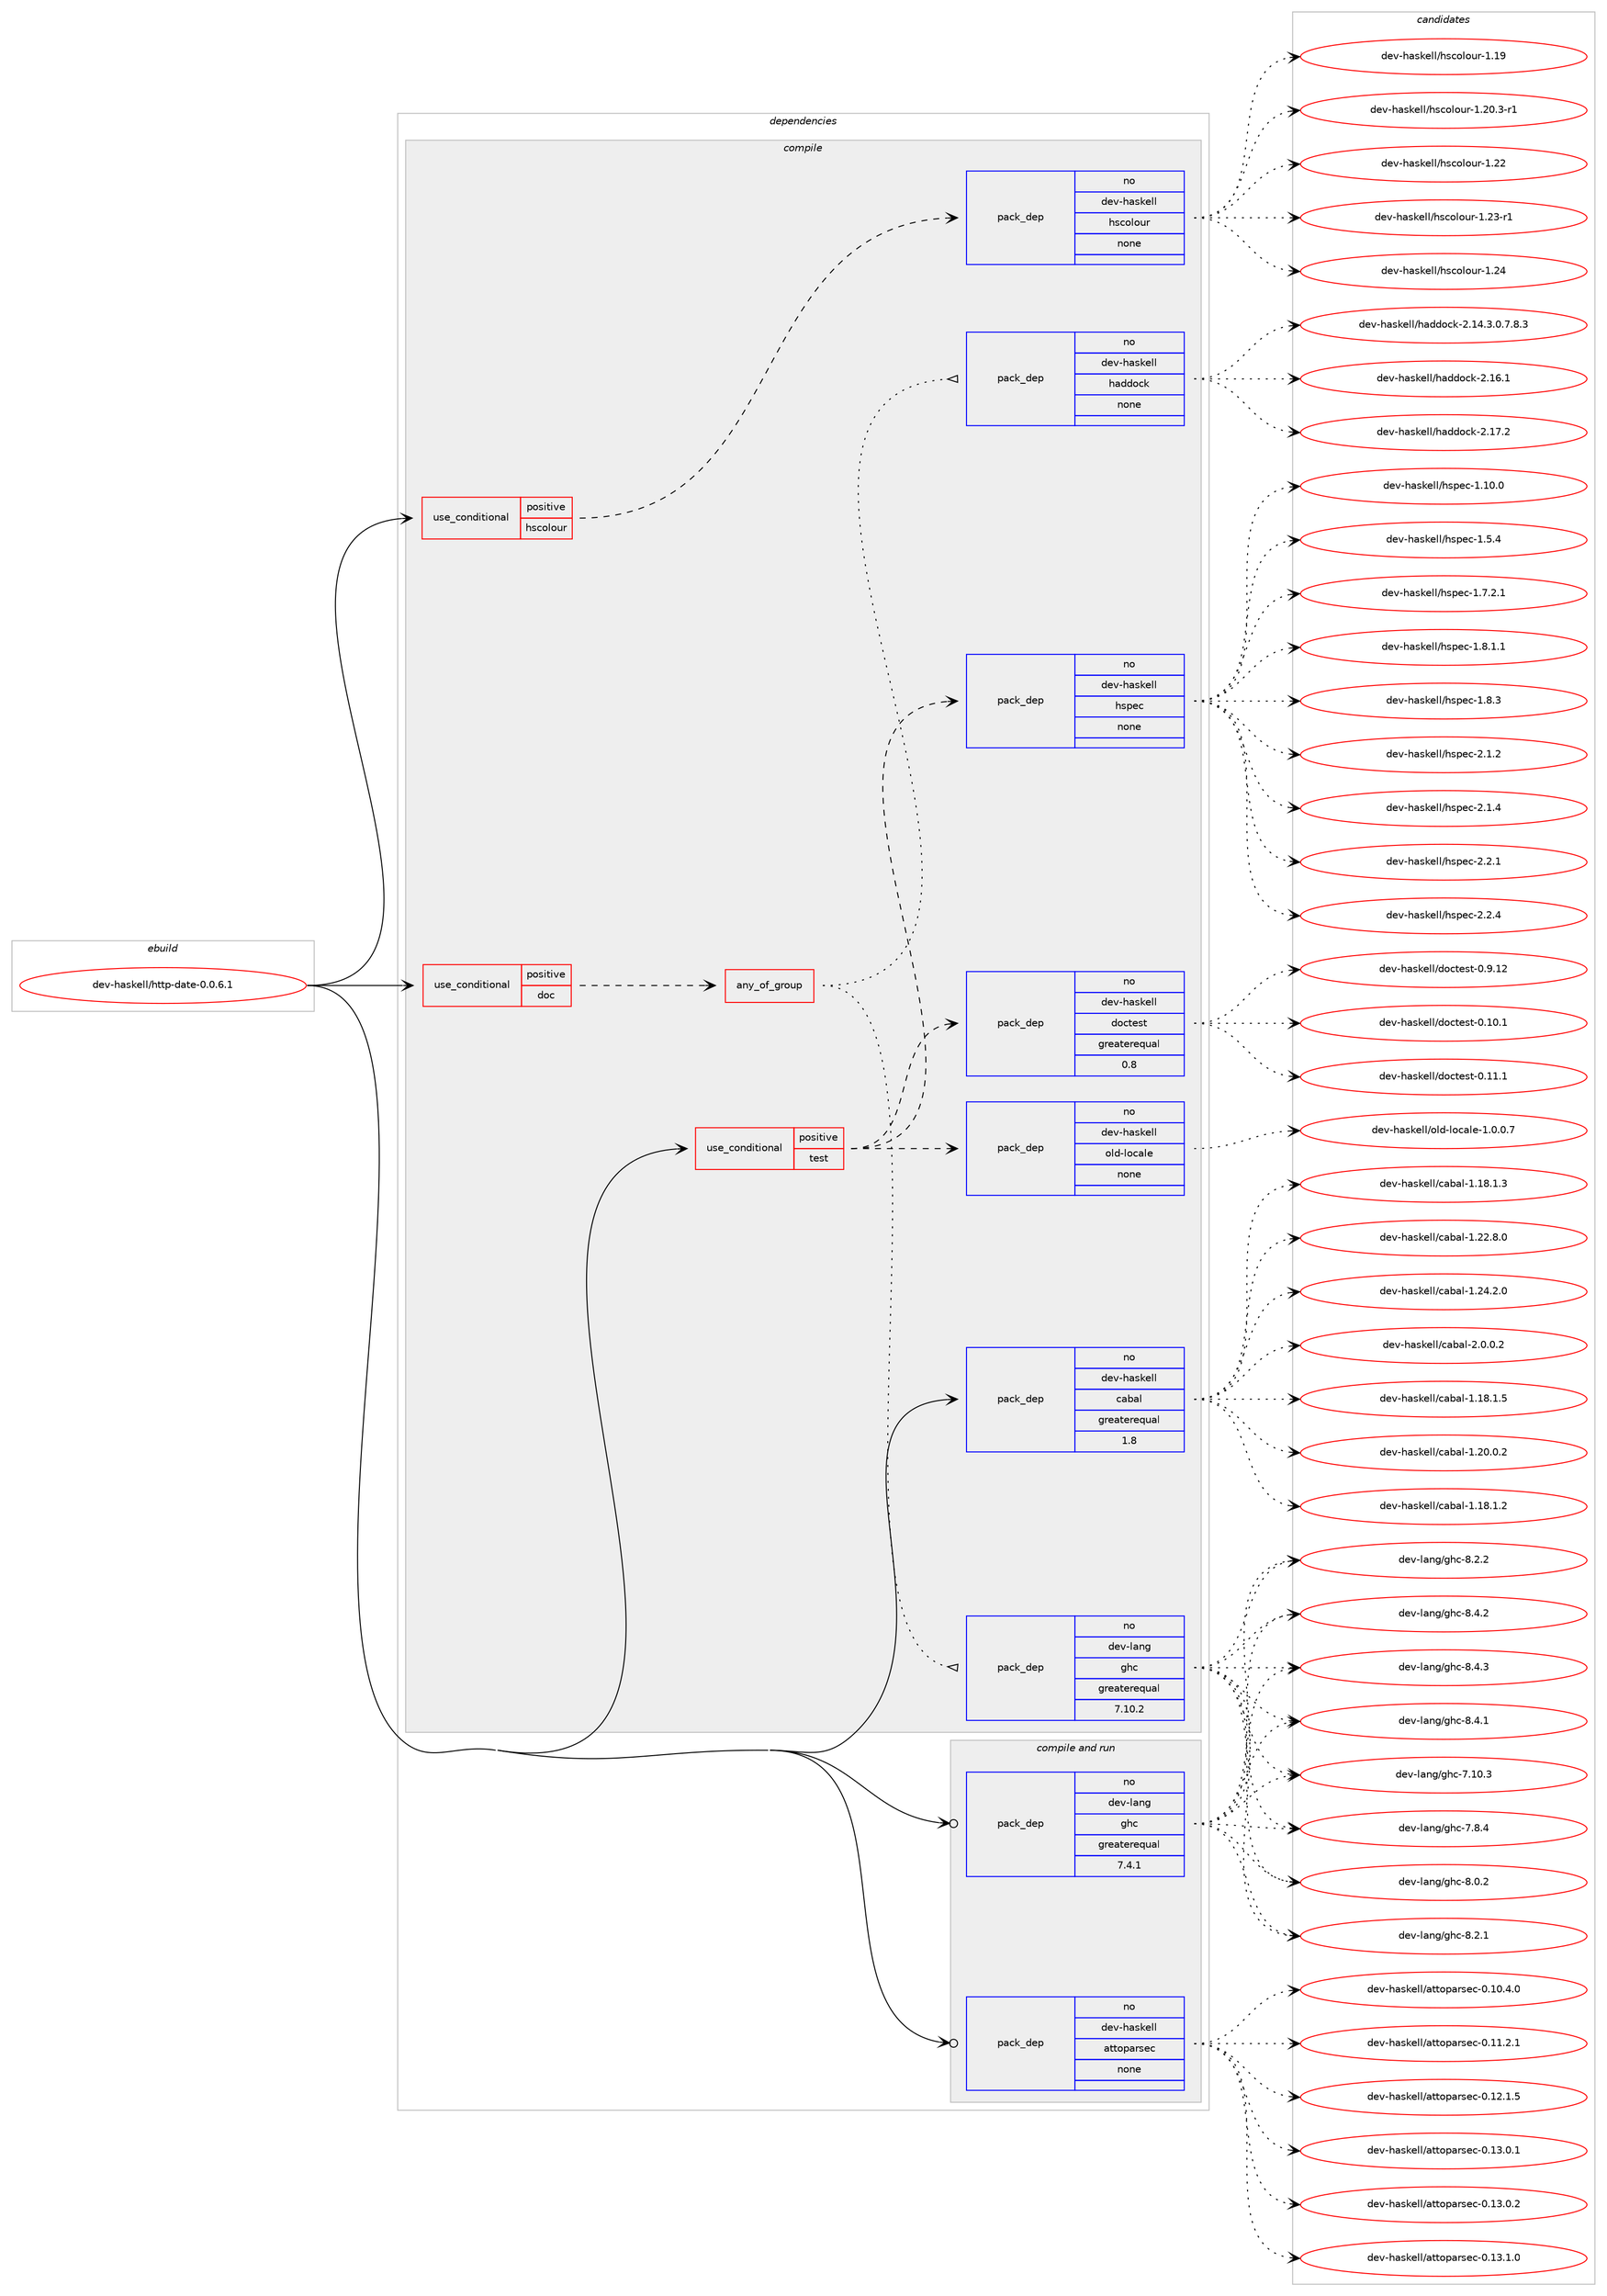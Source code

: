 digraph prolog {

# *************
# Graph options
# *************

newrank=true;
concentrate=true;
compound=true;
graph [rankdir=LR,fontname=Helvetica,fontsize=10,ranksep=1.5];#, ranksep=2.5, nodesep=0.2];
edge  [arrowhead=vee];
node  [fontname=Helvetica,fontsize=10];

# **********
# The ebuild
# **********

subgraph cluster_leftcol {
color=gray;
rank=same;
label=<<i>ebuild</i>>;
id [label="dev-haskell/http-date-0.0.6.1", color=red, width=4, href="../dev-haskell/http-date-0.0.6.1.svg"];
}

# ****************
# The dependencies
# ****************

subgraph cluster_midcol {
color=gray;
label=<<i>dependencies</i>>;
subgraph cluster_compile {
fillcolor="#eeeeee";
style=filled;
label=<<i>compile</i>>;
subgraph cond360182 {
dependency1336415 [label=<<TABLE BORDER="0" CELLBORDER="1" CELLSPACING="0" CELLPADDING="4"><TR><TD ROWSPAN="3" CELLPADDING="10">use_conditional</TD></TR><TR><TD>positive</TD></TR><TR><TD>doc</TD></TR></TABLE>>, shape=none, color=red];
subgraph any21108 {
dependency1336416 [label=<<TABLE BORDER="0" CELLBORDER="1" CELLSPACING="0" CELLPADDING="4"><TR><TD CELLPADDING="10">any_of_group</TD></TR></TABLE>>, shape=none, color=red];subgraph pack954573 {
dependency1336417 [label=<<TABLE BORDER="0" CELLBORDER="1" CELLSPACING="0" CELLPADDING="4" WIDTH="220"><TR><TD ROWSPAN="6" CELLPADDING="30">pack_dep</TD></TR><TR><TD WIDTH="110">no</TD></TR><TR><TD>dev-haskell</TD></TR><TR><TD>haddock</TD></TR><TR><TD>none</TD></TR><TR><TD></TD></TR></TABLE>>, shape=none, color=blue];
}
dependency1336416:e -> dependency1336417:w [weight=20,style="dotted",arrowhead="oinv"];
subgraph pack954574 {
dependency1336418 [label=<<TABLE BORDER="0" CELLBORDER="1" CELLSPACING="0" CELLPADDING="4" WIDTH="220"><TR><TD ROWSPAN="6" CELLPADDING="30">pack_dep</TD></TR><TR><TD WIDTH="110">no</TD></TR><TR><TD>dev-lang</TD></TR><TR><TD>ghc</TD></TR><TR><TD>greaterequal</TD></TR><TR><TD>7.10.2</TD></TR></TABLE>>, shape=none, color=blue];
}
dependency1336416:e -> dependency1336418:w [weight=20,style="dotted",arrowhead="oinv"];
}
dependency1336415:e -> dependency1336416:w [weight=20,style="dashed",arrowhead="vee"];
}
id:e -> dependency1336415:w [weight=20,style="solid",arrowhead="vee"];
subgraph cond360183 {
dependency1336419 [label=<<TABLE BORDER="0" CELLBORDER="1" CELLSPACING="0" CELLPADDING="4"><TR><TD ROWSPAN="3" CELLPADDING="10">use_conditional</TD></TR><TR><TD>positive</TD></TR><TR><TD>hscolour</TD></TR></TABLE>>, shape=none, color=red];
subgraph pack954575 {
dependency1336420 [label=<<TABLE BORDER="0" CELLBORDER="1" CELLSPACING="0" CELLPADDING="4" WIDTH="220"><TR><TD ROWSPAN="6" CELLPADDING="30">pack_dep</TD></TR><TR><TD WIDTH="110">no</TD></TR><TR><TD>dev-haskell</TD></TR><TR><TD>hscolour</TD></TR><TR><TD>none</TD></TR><TR><TD></TD></TR></TABLE>>, shape=none, color=blue];
}
dependency1336419:e -> dependency1336420:w [weight=20,style="dashed",arrowhead="vee"];
}
id:e -> dependency1336419:w [weight=20,style="solid",arrowhead="vee"];
subgraph cond360184 {
dependency1336421 [label=<<TABLE BORDER="0" CELLBORDER="1" CELLSPACING="0" CELLPADDING="4"><TR><TD ROWSPAN="3" CELLPADDING="10">use_conditional</TD></TR><TR><TD>positive</TD></TR><TR><TD>test</TD></TR></TABLE>>, shape=none, color=red];
subgraph pack954576 {
dependency1336422 [label=<<TABLE BORDER="0" CELLBORDER="1" CELLSPACING="0" CELLPADDING="4" WIDTH="220"><TR><TD ROWSPAN="6" CELLPADDING="30">pack_dep</TD></TR><TR><TD WIDTH="110">no</TD></TR><TR><TD>dev-haskell</TD></TR><TR><TD>doctest</TD></TR><TR><TD>greaterequal</TD></TR><TR><TD>0.8</TD></TR></TABLE>>, shape=none, color=blue];
}
dependency1336421:e -> dependency1336422:w [weight=20,style="dashed",arrowhead="vee"];
subgraph pack954577 {
dependency1336423 [label=<<TABLE BORDER="0" CELLBORDER="1" CELLSPACING="0" CELLPADDING="4" WIDTH="220"><TR><TD ROWSPAN="6" CELLPADDING="30">pack_dep</TD></TR><TR><TD WIDTH="110">no</TD></TR><TR><TD>dev-haskell</TD></TR><TR><TD>hspec</TD></TR><TR><TD>none</TD></TR><TR><TD></TD></TR></TABLE>>, shape=none, color=blue];
}
dependency1336421:e -> dependency1336423:w [weight=20,style="dashed",arrowhead="vee"];
subgraph pack954578 {
dependency1336424 [label=<<TABLE BORDER="0" CELLBORDER="1" CELLSPACING="0" CELLPADDING="4" WIDTH="220"><TR><TD ROWSPAN="6" CELLPADDING="30">pack_dep</TD></TR><TR><TD WIDTH="110">no</TD></TR><TR><TD>dev-haskell</TD></TR><TR><TD>old-locale</TD></TR><TR><TD>none</TD></TR><TR><TD></TD></TR></TABLE>>, shape=none, color=blue];
}
dependency1336421:e -> dependency1336424:w [weight=20,style="dashed",arrowhead="vee"];
}
id:e -> dependency1336421:w [weight=20,style="solid",arrowhead="vee"];
subgraph pack954579 {
dependency1336425 [label=<<TABLE BORDER="0" CELLBORDER="1" CELLSPACING="0" CELLPADDING="4" WIDTH="220"><TR><TD ROWSPAN="6" CELLPADDING="30">pack_dep</TD></TR><TR><TD WIDTH="110">no</TD></TR><TR><TD>dev-haskell</TD></TR><TR><TD>cabal</TD></TR><TR><TD>greaterequal</TD></TR><TR><TD>1.8</TD></TR></TABLE>>, shape=none, color=blue];
}
id:e -> dependency1336425:w [weight=20,style="solid",arrowhead="vee"];
}
subgraph cluster_compileandrun {
fillcolor="#eeeeee";
style=filled;
label=<<i>compile and run</i>>;
subgraph pack954580 {
dependency1336426 [label=<<TABLE BORDER="0" CELLBORDER="1" CELLSPACING="0" CELLPADDING="4" WIDTH="220"><TR><TD ROWSPAN="6" CELLPADDING="30">pack_dep</TD></TR><TR><TD WIDTH="110">no</TD></TR><TR><TD>dev-haskell</TD></TR><TR><TD>attoparsec</TD></TR><TR><TD>none</TD></TR><TR><TD></TD></TR></TABLE>>, shape=none, color=blue];
}
id:e -> dependency1336426:w [weight=20,style="solid",arrowhead="odotvee"];
subgraph pack954581 {
dependency1336427 [label=<<TABLE BORDER="0" CELLBORDER="1" CELLSPACING="0" CELLPADDING="4" WIDTH="220"><TR><TD ROWSPAN="6" CELLPADDING="30">pack_dep</TD></TR><TR><TD WIDTH="110">no</TD></TR><TR><TD>dev-lang</TD></TR><TR><TD>ghc</TD></TR><TR><TD>greaterequal</TD></TR><TR><TD>7.4.1</TD></TR></TABLE>>, shape=none, color=blue];
}
id:e -> dependency1336427:w [weight=20,style="solid",arrowhead="odotvee"];
}
subgraph cluster_run {
fillcolor="#eeeeee";
style=filled;
label=<<i>run</i>>;
}
}

# **************
# The candidates
# **************

subgraph cluster_choices {
rank=same;
color=gray;
label=<<i>candidates</i>>;

subgraph choice954573 {
color=black;
nodesep=1;
choice1001011184510497115107101108108471049710010011199107455046495246514648465546564651 [label="dev-haskell/haddock-2.14.3.0.7.8.3", color=red, width=4,href="../dev-haskell/haddock-2.14.3.0.7.8.3.svg"];
choice100101118451049711510710110810847104971001001119910745504649544649 [label="dev-haskell/haddock-2.16.1", color=red, width=4,href="../dev-haskell/haddock-2.16.1.svg"];
choice100101118451049711510710110810847104971001001119910745504649554650 [label="dev-haskell/haddock-2.17.2", color=red, width=4,href="../dev-haskell/haddock-2.17.2.svg"];
dependency1336417:e -> choice1001011184510497115107101108108471049710010011199107455046495246514648465546564651:w [style=dotted,weight="100"];
dependency1336417:e -> choice100101118451049711510710110810847104971001001119910745504649544649:w [style=dotted,weight="100"];
dependency1336417:e -> choice100101118451049711510710110810847104971001001119910745504649554650:w [style=dotted,weight="100"];
}
subgraph choice954574 {
color=black;
nodesep=1;
choice1001011184510897110103471031049945554649484651 [label="dev-lang/ghc-7.10.3", color=red, width=4,href="../dev-lang/ghc-7.10.3.svg"];
choice10010111845108971101034710310499455546564652 [label="dev-lang/ghc-7.8.4", color=red, width=4,href="../dev-lang/ghc-7.8.4.svg"];
choice10010111845108971101034710310499455646484650 [label="dev-lang/ghc-8.0.2", color=red, width=4,href="../dev-lang/ghc-8.0.2.svg"];
choice10010111845108971101034710310499455646504649 [label="dev-lang/ghc-8.2.1", color=red, width=4,href="../dev-lang/ghc-8.2.1.svg"];
choice10010111845108971101034710310499455646504650 [label="dev-lang/ghc-8.2.2", color=red, width=4,href="../dev-lang/ghc-8.2.2.svg"];
choice10010111845108971101034710310499455646524649 [label="dev-lang/ghc-8.4.1", color=red, width=4,href="../dev-lang/ghc-8.4.1.svg"];
choice10010111845108971101034710310499455646524650 [label="dev-lang/ghc-8.4.2", color=red, width=4,href="../dev-lang/ghc-8.4.2.svg"];
choice10010111845108971101034710310499455646524651 [label="dev-lang/ghc-8.4.3", color=red, width=4,href="../dev-lang/ghc-8.4.3.svg"];
dependency1336418:e -> choice1001011184510897110103471031049945554649484651:w [style=dotted,weight="100"];
dependency1336418:e -> choice10010111845108971101034710310499455546564652:w [style=dotted,weight="100"];
dependency1336418:e -> choice10010111845108971101034710310499455646484650:w [style=dotted,weight="100"];
dependency1336418:e -> choice10010111845108971101034710310499455646504649:w [style=dotted,weight="100"];
dependency1336418:e -> choice10010111845108971101034710310499455646504650:w [style=dotted,weight="100"];
dependency1336418:e -> choice10010111845108971101034710310499455646524649:w [style=dotted,weight="100"];
dependency1336418:e -> choice10010111845108971101034710310499455646524650:w [style=dotted,weight="100"];
dependency1336418:e -> choice10010111845108971101034710310499455646524651:w [style=dotted,weight="100"];
}
subgraph choice954575 {
color=black;
nodesep=1;
choice100101118451049711510710110810847104115991111081111171144549464957 [label="dev-haskell/hscolour-1.19", color=red, width=4,href="../dev-haskell/hscolour-1.19.svg"];
choice10010111845104971151071011081084710411599111108111117114454946504846514511449 [label="dev-haskell/hscolour-1.20.3-r1", color=red, width=4,href="../dev-haskell/hscolour-1.20.3-r1.svg"];
choice100101118451049711510710110810847104115991111081111171144549465050 [label="dev-haskell/hscolour-1.22", color=red, width=4,href="../dev-haskell/hscolour-1.22.svg"];
choice1001011184510497115107101108108471041159911110811111711445494650514511449 [label="dev-haskell/hscolour-1.23-r1", color=red, width=4,href="../dev-haskell/hscolour-1.23-r1.svg"];
choice100101118451049711510710110810847104115991111081111171144549465052 [label="dev-haskell/hscolour-1.24", color=red, width=4,href="../dev-haskell/hscolour-1.24.svg"];
dependency1336420:e -> choice100101118451049711510710110810847104115991111081111171144549464957:w [style=dotted,weight="100"];
dependency1336420:e -> choice10010111845104971151071011081084710411599111108111117114454946504846514511449:w [style=dotted,weight="100"];
dependency1336420:e -> choice100101118451049711510710110810847104115991111081111171144549465050:w [style=dotted,weight="100"];
dependency1336420:e -> choice1001011184510497115107101108108471041159911110811111711445494650514511449:w [style=dotted,weight="100"];
dependency1336420:e -> choice100101118451049711510710110810847104115991111081111171144549465052:w [style=dotted,weight="100"];
}
subgraph choice954576 {
color=black;
nodesep=1;
choice1001011184510497115107101108108471001119911610111511645484649484649 [label="dev-haskell/doctest-0.10.1", color=red, width=4,href="../dev-haskell/doctest-0.10.1.svg"];
choice1001011184510497115107101108108471001119911610111511645484649494649 [label="dev-haskell/doctest-0.11.1", color=red, width=4,href="../dev-haskell/doctest-0.11.1.svg"];
choice1001011184510497115107101108108471001119911610111511645484657464950 [label="dev-haskell/doctest-0.9.12", color=red, width=4,href="../dev-haskell/doctest-0.9.12.svg"];
dependency1336422:e -> choice1001011184510497115107101108108471001119911610111511645484649484649:w [style=dotted,weight="100"];
dependency1336422:e -> choice1001011184510497115107101108108471001119911610111511645484649494649:w [style=dotted,weight="100"];
dependency1336422:e -> choice1001011184510497115107101108108471001119911610111511645484657464950:w [style=dotted,weight="100"];
}
subgraph choice954577 {
color=black;
nodesep=1;
choice1001011184510497115107101108108471041151121019945494649484648 [label="dev-haskell/hspec-1.10.0", color=red, width=4,href="../dev-haskell/hspec-1.10.0.svg"];
choice10010111845104971151071011081084710411511210199454946534652 [label="dev-haskell/hspec-1.5.4", color=red, width=4,href="../dev-haskell/hspec-1.5.4.svg"];
choice100101118451049711510710110810847104115112101994549465546504649 [label="dev-haskell/hspec-1.7.2.1", color=red, width=4,href="../dev-haskell/hspec-1.7.2.1.svg"];
choice100101118451049711510710110810847104115112101994549465646494649 [label="dev-haskell/hspec-1.8.1.1", color=red, width=4,href="../dev-haskell/hspec-1.8.1.1.svg"];
choice10010111845104971151071011081084710411511210199454946564651 [label="dev-haskell/hspec-1.8.3", color=red, width=4,href="../dev-haskell/hspec-1.8.3.svg"];
choice10010111845104971151071011081084710411511210199455046494650 [label="dev-haskell/hspec-2.1.2", color=red, width=4,href="../dev-haskell/hspec-2.1.2.svg"];
choice10010111845104971151071011081084710411511210199455046494652 [label="dev-haskell/hspec-2.1.4", color=red, width=4,href="../dev-haskell/hspec-2.1.4.svg"];
choice10010111845104971151071011081084710411511210199455046504649 [label="dev-haskell/hspec-2.2.1", color=red, width=4,href="../dev-haskell/hspec-2.2.1.svg"];
choice10010111845104971151071011081084710411511210199455046504652 [label="dev-haskell/hspec-2.2.4", color=red, width=4,href="../dev-haskell/hspec-2.2.4.svg"];
dependency1336423:e -> choice1001011184510497115107101108108471041151121019945494649484648:w [style=dotted,weight="100"];
dependency1336423:e -> choice10010111845104971151071011081084710411511210199454946534652:w [style=dotted,weight="100"];
dependency1336423:e -> choice100101118451049711510710110810847104115112101994549465546504649:w [style=dotted,weight="100"];
dependency1336423:e -> choice100101118451049711510710110810847104115112101994549465646494649:w [style=dotted,weight="100"];
dependency1336423:e -> choice10010111845104971151071011081084710411511210199454946564651:w [style=dotted,weight="100"];
dependency1336423:e -> choice10010111845104971151071011081084710411511210199455046494650:w [style=dotted,weight="100"];
dependency1336423:e -> choice10010111845104971151071011081084710411511210199455046494652:w [style=dotted,weight="100"];
dependency1336423:e -> choice10010111845104971151071011081084710411511210199455046504649:w [style=dotted,weight="100"];
dependency1336423:e -> choice10010111845104971151071011081084710411511210199455046504652:w [style=dotted,weight="100"];
}
subgraph choice954578 {
color=black;
nodesep=1;
choice1001011184510497115107101108108471111081004510811199971081014549464846484655 [label="dev-haskell/old-locale-1.0.0.7", color=red, width=4,href="../dev-haskell/old-locale-1.0.0.7.svg"];
dependency1336424:e -> choice1001011184510497115107101108108471111081004510811199971081014549464846484655:w [style=dotted,weight="100"];
}
subgraph choice954579 {
color=black;
nodesep=1;
choice10010111845104971151071011081084799979897108454946495646494650 [label="dev-haskell/cabal-1.18.1.2", color=red, width=4,href="../dev-haskell/cabal-1.18.1.2.svg"];
choice10010111845104971151071011081084799979897108454946495646494651 [label="dev-haskell/cabal-1.18.1.3", color=red, width=4,href="../dev-haskell/cabal-1.18.1.3.svg"];
choice10010111845104971151071011081084799979897108454946495646494653 [label="dev-haskell/cabal-1.18.1.5", color=red, width=4,href="../dev-haskell/cabal-1.18.1.5.svg"];
choice10010111845104971151071011081084799979897108454946504846484650 [label="dev-haskell/cabal-1.20.0.2", color=red, width=4,href="../dev-haskell/cabal-1.20.0.2.svg"];
choice10010111845104971151071011081084799979897108454946505046564648 [label="dev-haskell/cabal-1.22.8.0", color=red, width=4,href="../dev-haskell/cabal-1.22.8.0.svg"];
choice10010111845104971151071011081084799979897108454946505246504648 [label="dev-haskell/cabal-1.24.2.0", color=red, width=4,href="../dev-haskell/cabal-1.24.2.0.svg"];
choice100101118451049711510710110810847999798971084550464846484650 [label="dev-haskell/cabal-2.0.0.2", color=red, width=4,href="../dev-haskell/cabal-2.0.0.2.svg"];
dependency1336425:e -> choice10010111845104971151071011081084799979897108454946495646494650:w [style=dotted,weight="100"];
dependency1336425:e -> choice10010111845104971151071011081084799979897108454946495646494651:w [style=dotted,weight="100"];
dependency1336425:e -> choice10010111845104971151071011081084799979897108454946495646494653:w [style=dotted,weight="100"];
dependency1336425:e -> choice10010111845104971151071011081084799979897108454946504846484650:w [style=dotted,weight="100"];
dependency1336425:e -> choice10010111845104971151071011081084799979897108454946505046564648:w [style=dotted,weight="100"];
dependency1336425:e -> choice10010111845104971151071011081084799979897108454946505246504648:w [style=dotted,weight="100"];
dependency1336425:e -> choice100101118451049711510710110810847999798971084550464846484650:w [style=dotted,weight="100"];
}
subgraph choice954580 {
color=black;
nodesep=1;
choice100101118451049711510710110810847971161161111129711411510199454846494846524648 [label="dev-haskell/attoparsec-0.10.4.0", color=red, width=4,href="../dev-haskell/attoparsec-0.10.4.0.svg"];
choice100101118451049711510710110810847971161161111129711411510199454846494946504649 [label="dev-haskell/attoparsec-0.11.2.1", color=red, width=4,href="../dev-haskell/attoparsec-0.11.2.1.svg"];
choice100101118451049711510710110810847971161161111129711411510199454846495046494653 [label="dev-haskell/attoparsec-0.12.1.5", color=red, width=4,href="../dev-haskell/attoparsec-0.12.1.5.svg"];
choice100101118451049711510710110810847971161161111129711411510199454846495146484649 [label="dev-haskell/attoparsec-0.13.0.1", color=red, width=4,href="../dev-haskell/attoparsec-0.13.0.1.svg"];
choice100101118451049711510710110810847971161161111129711411510199454846495146484650 [label="dev-haskell/attoparsec-0.13.0.2", color=red, width=4,href="../dev-haskell/attoparsec-0.13.0.2.svg"];
choice100101118451049711510710110810847971161161111129711411510199454846495146494648 [label="dev-haskell/attoparsec-0.13.1.0", color=red, width=4,href="../dev-haskell/attoparsec-0.13.1.0.svg"];
dependency1336426:e -> choice100101118451049711510710110810847971161161111129711411510199454846494846524648:w [style=dotted,weight="100"];
dependency1336426:e -> choice100101118451049711510710110810847971161161111129711411510199454846494946504649:w [style=dotted,weight="100"];
dependency1336426:e -> choice100101118451049711510710110810847971161161111129711411510199454846495046494653:w [style=dotted,weight="100"];
dependency1336426:e -> choice100101118451049711510710110810847971161161111129711411510199454846495146484649:w [style=dotted,weight="100"];
dependency1336426:e -> choice100101118451049711510710110810847971161161111129711411510199454846495146484650:w [style=dotted,weight="100"];
dependency1336426:e -> choice100101118451049711510710110810847971161161111129711411510199454846495146494648:w [style=dotted,weight="100"];
}
subgraph choice954581 {
color=black;
nodesep=1;
choice1001011184510897110103471031049945554649484651 [label="dev-lang/ghc-7.10.3", color=red, width=4,href="../dev-lang/ghc-7.10.3.svg"];
choice10010111845108971101034710310499455546564652 [label="dev-lang/ghc-7.8.4", color=red, width=4,href="../dev-lang/ghc-7.8.4.svg"];
choice10010111845108971101034710310499455646484650 [label="dev-lang/ghc-8.0.2", color=red, width=4,href="../dev-lang/ghc-8.0.2.svg"];
choice10010111845108971101034710310499455646504649 [label="dev-lang/ghc-8.2.1", color=red, width=4,href="../dev-lang/ghc-8.2.1.svg"];
choice10010111845108971101034710310499455646504650 [label="dev-lang/ghc-8.2.2", color=red, width=4,href="../dev-lang/ghc-8.2.2.svg"];
choice10010111845108971101034710310499455646524649 [label="dev-lang/ghc-8.4.1", color=red, width=4,href="../dev-lang/ghc-8.4.1.svg"];
choice10010111845108971101034710310499455646524650 [label="dev-lang/ghc-8.4.2", color=red, width=4,href="../dev-lang/ghc-8.4.2.svg"];
choice10010111845108971101034710310499455646524651 [label="dev-lang/ghc-8.4.3", color=red, width=4,href="../dev-lang/ghc-8.4.3.svg"];
dependency1336427:e -> choice1001011184510897110103471031049945554649484651:w [style=dotted,weight="100"];
dependency1336427:e -> choice10010111845108971101034710310499455546564652:w [style=dotted,weight="100"];
dependency1336427:e -> choice10010111845108971101034710310499455646484650:w [style=dotted,weight="100"];
dependency1336427:e -> choice10010111845108971101034710310499455646504649:w [style=dotted,weight="100"];
dependency1336427:e -> choice10010111845108971101034710310499455646504650:w [style=dotted,weight="100"];
dependency1336427:e -> choice10010111845108971101034710310499455646524649:w [style=dotted,weight="100"];
dependency1336427:e -> choice10010111845108971101034710310499455646524650:w [style=dotted,weight="100"];
dependency1336427:e -> choice10010111845108971101034710310499455646524651:w [style=dotted,weight="100"];
}
}

}
